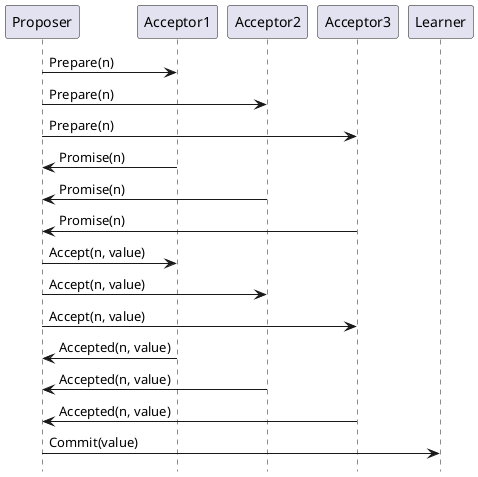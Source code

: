 @startuml
hide footbox
participant Proposer
participant Acceptor1
participant Acceptor2
participant Acceptor3
participant Learner

Proposer -> Acceptor1 : Prepare(n)
Proposer -> Acceptor2 : Prepare(n)
Proposer -> Acceptor3 : Prepare(n)

Acceptor1 -> Proposer : Promise(n)
Acceptor2 -> Proposer : Promise(n)
Acceptor3 -> Proposer : Promise(n)

Proposer -> Acceptor1 : Accept(n, value)
Proposer -> Acceptor2 : Accept(n, value)
Proposer -> Acceptor3 : Accept(n, value)

Acceptor1 -> Proposer : Accepted(n, value)
Acceptor2 -> Proposer : Accepted(n, value)
Acceptor3 -> Proposer : Accepted(n, value)

Proposer -> Learner : Commit(value)
@enduml

